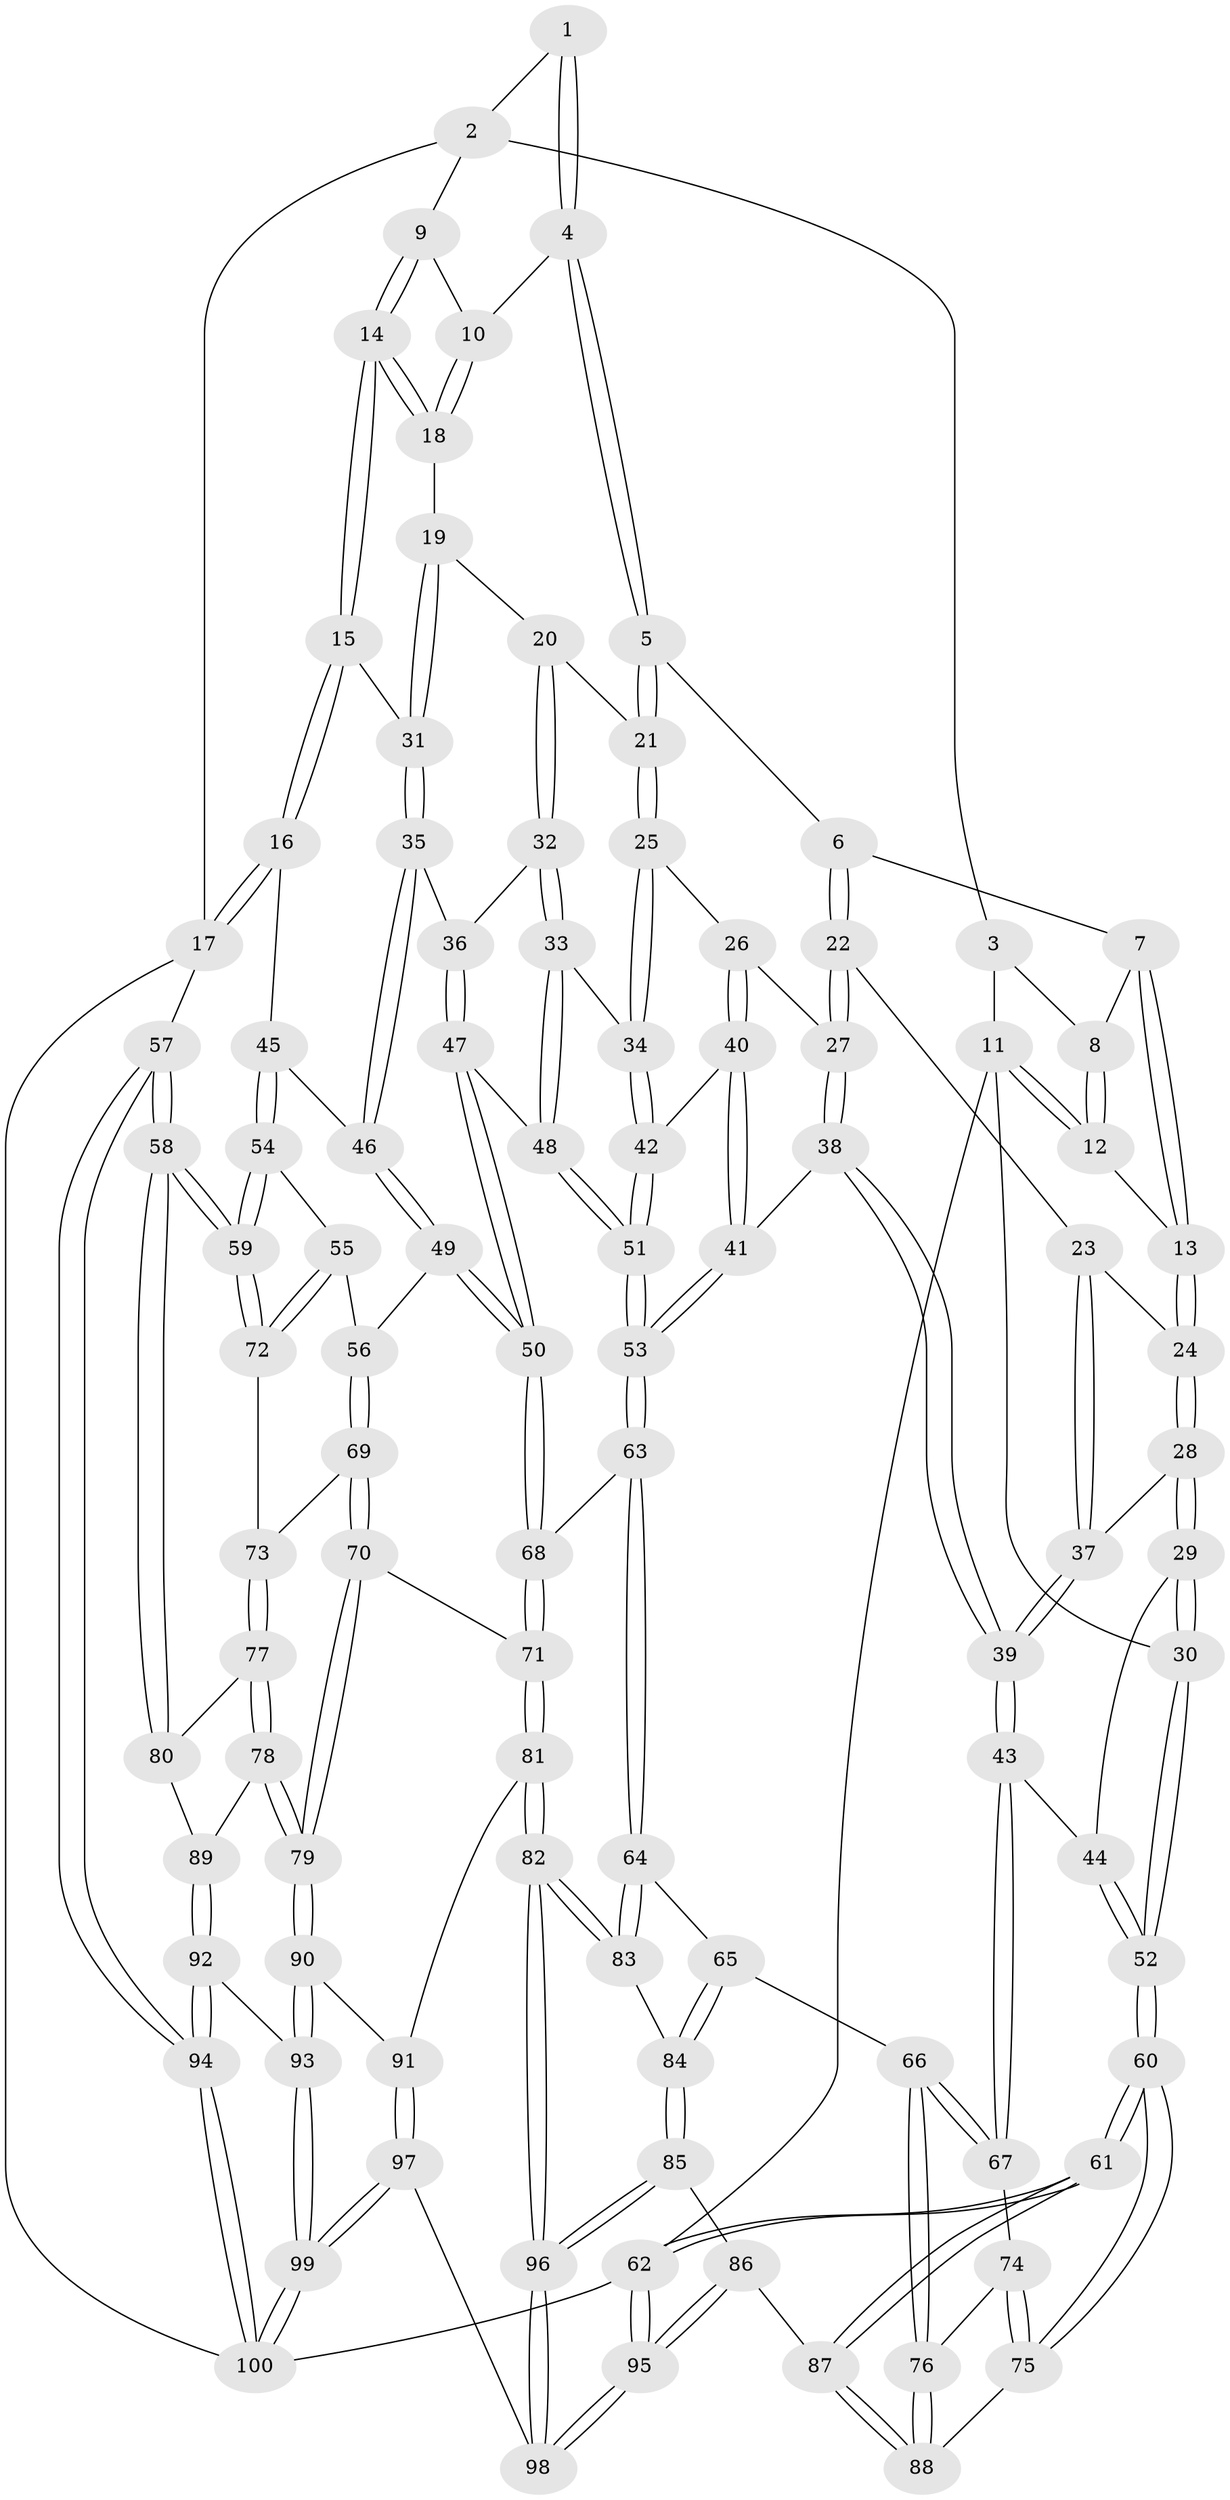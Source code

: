 // coarse degree distribution, {2: 0.025, 4: 0.3, 3: 0.275, 5: 0.25, 10: 0.05, 6: 0.05, 7: 0.025, 8: 0.025}
// Generated by graph-tools (version 1.1) at 2025/04/03/04/25 22:04:24]
// undirected, 100 vertices, 246 edges
graph export_dot {
graph [start="1"]
  node [color=gray90,style=filled];
  1 [pos="+0.5204718194404486+0"];
  2 [pos="+0.7847429708446176+0"];
  3 [pos="+0.2832054666521433+0"];
  4 [pos="+0.528727341063346+0.15765081266734893"];
  5 [pos="+0.5090542116452229+0.17447725627072694"];
  6 [pos="+0.44990620570735756+0.17078550775857199"];
  7 [pos="+0.3001733772753475+0"];
  8 [pos="+0.2739021270704896+0"];
  9 [pos="+0.7990177979659389+0.023789738632303624"];
  10 [pos="+0.6384569469986878+0.14098690938417036"];
  11 [pos="+0+0.19612336636947122"];
  12 [pos="+0.06099797195993349+0.17164284986707676"];
  13 [pos="+0.23929503626006174+0.2756922639003883"];
  14 [pos="+0.9625482291877713+0.25452170147563474"];
  15 [pos="+0.9896866783982642+0.2747422606873361"];
  16 [pos="+1+0.33314517474214983"];
  17 [pos="+1+0.33368973749543607"];
  18 [pos="+0.7037313034333297+0.2877980042637282"];
  19 [pos="+0.6561732331104319+0.33780046173976075"];
  20 [pos="+0.564746983561807+0.3303935578531498"];
  21 [pos="+0.5445568749076302+0.3184635645414914"];
  22 [pos="+0.2837216494960377+0.3004375806207935"];
  23 [pos="+0.24918683806661765+0.2876290528255126"];
  24 [pos="+0.24810131127477378+0.2869202438871685"];
  25 [pos="+0.4433987627341412+0.39090004940161804"];
  26 [pos="+0.33618685837036627+0.36237385151228346"];
  27 [pos="+0.315031457209053+0.3504002795529499"];
  28 [pos="+0.05853556547182296+0.4136136746895525"];
  29 [pos="+0.02020115580646544+0.4150818348906404"];
  30 [pos="+0+0.30890508177031234"];
  31 [pos="+0.7063138834311682+0.44057450112928276"];
  32 [pos="+0.5781772326807645+0.48404216444710585"];
  33 [pos="+0.5400204092860308+0.5128243791404338"];
  34 [pos="+0.48342949676141705+0.5288556375045156"];
  35 [pos="+0.6996473571858441+0.48168469621549875"];
  36 [pos="+0.6983064284899112+0.4832171936776333"];
  37 [pos="+0.16328873841195352+0.47030117063247084"];
  38 [pos="+0.23252596144218918+0.5739052744027259"];
  39 [pos="+0.22095812946205132+0.5754230726515641"];
  40 [pos="+0.3640790106610298+0.4795318925787067"];
  41 [pos="+0.27722659524230925+0.5897700677825749"];
  42 [pos="+0.4780310248670931+0.5367170248641366"];
  43 [pos="+0.14439538579353756+0.6276659955603491"];
  44 [pos="+0.08835549577950098+0.5693208309244677"];
  45 [pos="+0.929684627895717+0.5157974129982701"];
  46 [pos="+0.8905426243926773+0.5257690911026867"];
  47 [pos="+0.6923651855883949+0.6334833322874749"];
  48 [pos="+0.6332784880239021+0.6072695817556267"];
  49 [pos="+0.7450085320360771+0.6516104278777178"];
  50 [pos="+0.7015996932306117+0.6551533965073452"];
  51 [pos="+0.4396458484536349+0.6312762950773247"];
  52 [pos="+0+0.523697355145021"];
  53 [pos="+0.4155312130031842+0.6710905311225612"];
  54 [pos="+0.9250596224812859+0.5796197057497797"];
  55 [pos="+0.8345239319600033+0.7000664509065615"];
  56 [pos="+0.8325641513647901+0.6997957415545605"];
  57 [pos="+1+0.8875784204665023"];
  58 [pos="+1+0.8819283447281401"];
  59 [pos="+0.9631829556603111+0.7526573816496485"];
  60 [pos="+0+0.7198125537736126"];
  61 [pos="+0+1"];
  62 [pos="+0+1"];
  63 [pos="+0.4230266880562042+0.704324872566737"];
  64 [pos="+0.41502263763011504+0.7250840669003464"];
  65 [pos="+0.246208835955768+0.8035965641208198"];
  66 [pos="+0.22171859236334865+0.791574871087493"];
  67 [pos="+0.1289539659868968+0.6568219945086181"];
  68 [pos="+0.6545566300291796+0.7465663305121532"];
  69 [pos="+0.7953148452399744+0.7798414477976721"];
  70 [pos="+0.693644830781877+0.825062986276418"];
  71 [pos="+0.6737595913855294+0.8045438108203519"];
  72 [pos="+0.9169554803668748+0.7575175850809797"];
  73 [pos="+0.8749783815144508+0.7978001552820776"];
  74 [pos="+0.07607718636870257+0.6874202564223026"];
  75 [pos="+0+0.7207768286989372"];
  76 [pos="+0.09531830338248935+0.8613560793199695"];
  77 [pos="+0.869511704652239+0.8116713850019992"];
  78 [pos="+0.7753595141564824+0.8835309950749634"];
  79 [pos="+0.7225254567032379+0.8815963328825648"];
  80 [pos="+0.892893102771127+0.885029577003036"];
  81 [pos="+0.5082609524460924+0.916786477587542"];
  82 [pos="+0.45998453256838817+0.9311831753186464"];
  83 [pos="+0.43013760086365865+0.8196159569346384"];
  84 [pos="+0.25060836428778+0.9068936279063062"];
  85 [pos="+0.24556372066851972+0.9587719860154872"];
  86 [pos="+0.09625243312742111+0.9000878968622474"];
  87 [pos="+0.09225946161070807+0.8982849260593645"];
  88 [pos="+0.09156001806627743+0.8692404959149085"];
  89 [pos="+0.8523299261165989+0.9193888224291333"];
  90 [pos="+0.7192515138778658+0.8969043106464014"];
  91 [pos="+0.6803974484489859+0.9706922609915329"];
  92 [pos="+0.8615636217334397+0.9442882111496624"];
  93 [pos="+0.8547489897410938+1"];
  94 [pos="+1+0.9488462738806036"];
  95 [pos="+0.2542241503431106+1"];
  96 [pos="+0.36345085762702567+1"];
  97 [pos="+0.6354301957906004+1"];
  98 [pos="+0.3640528597700155+1"];
  99 [pos="+0.9409830336776968+1"];
  100 [pos="+1+1"];
  1 -- 2;
  1 -- 4;
  1 -- 4;
  2 -- 3;
  2 -- 9;
  2 -- 17;
  3 -- 8;
  3 -- 11;
  4 -- 5;
  4 -- 5;
  4 -- 10;
  5 -- 6;
  5 -- 21;
  5 -- 21;
  6 -- 7;
  6 -- 22;
  6 -- 22;
  7 -- 8;
  7 -- 13;
  7 -- 13;
  8 -- 12;
  8 -- 12;
  9 -- 10;
  9 -- 14;
  9 -- 14;
  10 -- 18;
  10 -- 18;
  11 -- 12;
  11 -- 12;
  11 -- 30;
  11 -- 62;
  12 -- 13;
  13 -- 24;
  13 -- 24;
  14 -- 15;
  14 -- 15;
  14 -- 18;
  14 -- 18;
  15 -- 16;
  15 -- 16;
  15 -- 31;
  16 -- 17;
  16 -- 17;
  16 -- 45;
  17 -- 57;
  17 -- 100;
  18 -- 19;
  19 -- 20;
  19 -- 31;
  19 -- 31;
  20 -- 21;
  20 -- 32;
  20 -- 32;
  21 -- 25;
  21 -- 25;
  22 -- 23;
  22 -- 27;
  22 -- 27;
  23 -- 24;
  23 -- 37;
  23 -- 37;
  24 -- 28;
  24 -- 28;
  25 -- 26;
  25 -- 34;
  25 -- 34;
  26 -- 27;
  26 -- 40;
  26 -- 40;
  27 -- 38;
  27 -- 38;
  28 -- 29;
  28 -- 29;
  28 -- 37;
  29 -- 30;
  29 -- 30;
  29 -- 44;
  30 -- 52;
  30 -- 52;
  31 -- 35;
  31 -- 35;
  32 -- 33;
  32 -- 33;
  32 -- 36;
  33 -- 34;
  33 -- 48;
  33 -- 48;
  34 -- 42;
  34 -- 42;
  35 -- 36;
  35 -- 46;
  35 -- 46;
  36 -- 47;
  36 -- 47;
  37 -- 39;
  37 -- 39;
  38 -- 39;
  38 -- 39;
  38 -- 41;
  39 -- 43;
  39 -- 43;
  40 -- 41;
  40 -- 41;
  40 -- 42;
  41 -- 53;
  41 -- 53;
  42 -- 51;
  42 -- 51;
  43 -- 44;
  43 -- 67;
  43 -- 67;
  44 -- 52;
  44 -- 52;
  45 -- 46;
  45 -- 54;
  45 -- 54;
  46 -- 49;
  46 -- 49;
  47 -- 48;
  47 -- 50;
  47 -- 50;
  48 -- 51;
  48 -- 51;
  49 -- 50;
  49 -- 50;
  49 -- 56;
  50 -- 68;
  50 -- 68;
  51 -- 53;
  51 -- 53;
  52 -- 60;
  52 -- 60;
  53 -- 63;
  53 -- 63;
  54 -- 55;
  54 -- 59;
  54 -- 59;
  55 -- 56;
  55 -- 72;
  55 -- 72;
  56 -- 69;
  56 -- 69;
  57 -- 58;
  57 -- 58;
  57 -- 94;
  57 -- 94;
  58 -- 59;
  58 -- 59;
  58 -- 80;
  58 -- 80;
  59 -- 72;
  59 -- 72;
  60 -- 61;
  60 -- 61;
  60 -- 75;
  60 -- 75;
  61 -- 62;
  61 -- 62;
  61 -- 87;
  61 -- 87;
  62 -- 95;
  62 -- 95;
  62 -- 100;
  63 -- 64;
  63 -- 64;
  63 -- 68;
  64 -- 65;
  64 -- 83;
  64 -- 83;
  65 -- 66;
  65 -- 84;
  65 -- 84;
  66 -- 67;
  66 -- 67;
  66 -- 76;
  66 -- 76;
  67 -- 74;
  68 -- 71;
  68 -- 71;
  69 -- 70;
  69 -- 70;
  69 -- 73;
  70 -- 71;
  70 -- 79;
  70 -- 79;
  71 -- 81;
  71 -- 81;
  72 -- 73;
  73 -- 77;
  73 -- 77;
  74 -- 75;
  74 -- 75;
  74 -- 76;
  75 -- 88;
  76 -- 88;
  76 -- 88;
  77 -- 78;
  77 -- 78;
  77 -- 80;
  78 -- 79;
  78 -- 79;
  78 -- 89;
  79 -- 90;
  79 -- 90;
  80 -- 89;
  81 -- 82;
  81 -- 82;
  81 -- 91;
  82 -- 83;
  82 -- 83;
  82 -- 96;
  82 -- 96;
  83 -- 84;
  84 -- 85;
  84 -- 85;
  85 -- 86;
  85 -- 96;
  85 -- 96;
  86 -- 87;
  86 -- 95;
  86 -- 95;
  87 -- 88;
  87 -- 88;
  89 -- 92;
  89 -- 92;
  90 -- 91;
  90 -- 93;
  90 -- 93;
  91 -- 97;
  91 -- 97;
  92 -- 93;
  92 -- 94;
  92 -- 94;
  93 -- 99;
  93 -- 99;
  94 -- 100;
  94 -- 100;
  95 -- 98;
  95 -- 98;
  96 -- 98;
  96 -- 98;
  97 -- 98;
  97 -- 99;
  97 -- 99;
  99 -- 100;
  99 -- 100;
}
